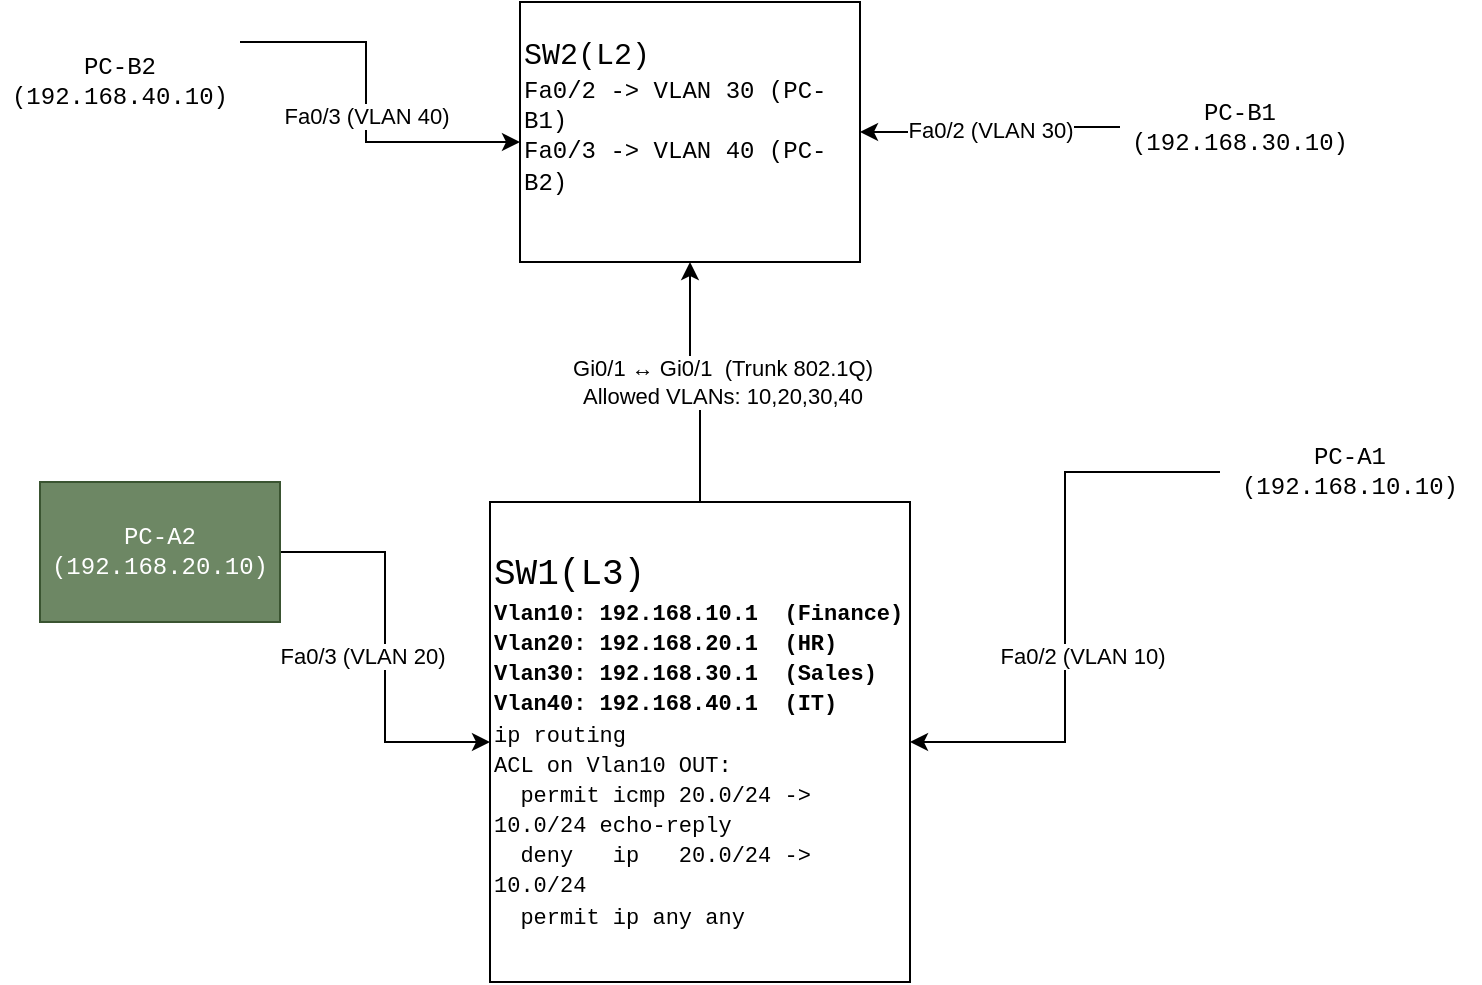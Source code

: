 <mxfile version="28.1.2">
  <diagram name="Page-1" id="QXYrqY7JLHmrndUXmTju">
    <mxGraphModel dx="946" dy="644" grid="1" gridSize="10" guides="1" tooltips="1" connect="1" arrows="1" fold="1" page="1" pageScale="1" pageWidth="850" pageHeight="1100" math="0" shadow="0">
      <root>
        <mxCell id="0" />
        <mxCell id="1" parent="0" />
        <mxCell id="odt1xIOpjMxUEYzNFtCi-1" value="&lt;div&gt;&lt;font style=&quot;font-size: 15px;&quot; face=&quot;Courier New&quot;&gt;SW2(L2)&lt;/font&gt;&lt;/div&gt;&lt;div&gt;&lt;font face=&quot;Courier New&quot;&gt;Fa0/2 -&amp;gt; VLAN 30 (PC-B1)&lt;/font&gt;&lt;/div&gt;&lt;div&gt;&lt;font face=&quot;Courier New&quot;&gt;Fa0/3 -&amp;gt; VLAN 40 (PC-B2)&lt;/font&gt;&lt;/div&gt;&lt;div&gt;&lt;br&gt;&lt;/div&gt;" style="rounded=0;whiteSpace=wrap;html=1;align=left;" vertex="1" parent="1">
          <mxGeometry x="310" y="90" width="170" height="130" as="geometry" />
        </mxCell>
        <mxCell id="odt1xIOpjMxUEYzNFtCi-16" value="" style="edgeStyle=orthogonalEdgeStyle;rounded=0;orthogonalLoop=1;jettySize=auto;html=1;" edge="1" parent="1" source="odt1xIOpjMxUEYzNFtCi-2" target="odt1xIOpjMxUEYzNFtCi-1">
          <mxGeometry relative="1" as="geometry" />
        </mxCell>
        <mxCell id="odt1xIOpjMxUEYzNFtCi-17" value="&lt;div&gt;Gi0/1 ↔ Gi0/1&amp;nbsp; (Trunk 802.1Q)&lt;/div&gt;&lt;div&gt;Allowed VLANs: 10,20,30,40&lt;/div&gt;" style="edgeLabel;html=1;align=center;verticalAlign=middle;resizable=0;points=[];" vertex="1" connectable="0" parent="odt1xIOpjMxUEYzNFtCi-16">
          <mxGeometry x="-0.14" relative="1" as="geometry">
            <mxPoint x="11" y="-6" as="offset" />
          </mxGeometry>
        </mxCell>
        <mxCell id="odt1xIOpjMxUEYzNFtCi-2" value="&lt;div style=&quot;&quot;&gt;&lt;font style=&quot;font-size: 18px;&quot; face=&quot;Courier New&quot;&gt;SW1(L3)&lt;/font&gt;&lt;/div&gt;&lt;div&gt;&lt;font style=&quot;font-size: 11px;&quot; face=&quot;Courier New&quot;&gt;&lt;b&gt;Vlan10: 192.168.10.1&amp;nbsp; (Finance)&lt;/b&gt;&lt;/font&gt;&lt;/div&gt;&lt;div&gt;&lt;font style=&quot;font-size: 11px;&quot; face=&quot;Courier New&quot;&gt;&lt;b&gt;Vlan20: 192.168.20.1&amp;nbsp; (HR)&lt;/b&gt;&lt;/font&gt;&lt;/div&gt;&lt;div&gt;&lt;font style=&quot;font-size: 11px;&quot; face=&quot;Courier New&quot;&gt;&lt;b&gt;Vlan30: 192.168.30.1&amp;nbsp; (Sales)&lt;/b&gt;&lt;/font&gt;&lt;/div&gt;&lt;div&gt;&lt;font style=&quot;font-size: 11px;&quot; face=&quot;Courier New&quot;&gt;&lt;b&gt;Vlan40: 192.168.40.1&amp;nbsp; (IT)&lt;/b&gt;&lt;/font&gt;&lt;/div&gt;&lt;div&gt;&lt;font style=&quot;font-size: 11px;&quot; face=&quot;Courier New&quot;&gt;ip routing&lt;/font&gt;&lt;/div&gt;&lt;div&gt;&lt;font style=&quot;font-size: 11px;&quot; face=&quot;Courier New&quot;&gt;ACL on Vlan10 OUT:&lt;/font&gt;&lt;/div&gt;&lt;div&gt;&lt;font style=&quot;font-size: 11px;&quot; face=&quot;Courier New&quot;&gt;&amp;nbsp; permit icmp 20.0/24 -&amp;gt; 10.0/24 echo-reply&lt;/font&gt;&lt;/div&gt;&lt;div&gt;&lt;font style=&quot;font-size: 11px;&quot; face=&quot;Courier New&quot;&gt;&amp;nbsp; deny&amp;nbsp; &amp;nbsp;ip&amp;nbsp; &amp;nbsp;20.0/24 -&amp;gt; 10.0/24&lt;/font&gt;&lt;/div&gt;&lt;div&gt;&lt;font style=&quot;font-size: 11px;&quot; face=&quot;Courier New&quot;&gt;&amp;nbsp; permit ip any any&lt;/font&gt;&lt;/div&gt;" style="rounded=0;whiteSpace=wrap;html=1;align=left;" vertex="1" parent="1">
          <mxGeometry x="295" y="340" width="210" height="240" as="geometry" />
        </mxCell>
        <mxCell id="odt1xIOpjMxUEYzNFtCi-14" value="" style="edgeStyle=orthogonalEdgeStyle;rounded=0;orthogonalLoop=1;jettySize=auto;html=1;" edge="1" parent="1" source="odt1xIOpjMxUEYzNFtCi-3" target="odt1xIOpjMxUEYzNFtCi-1">
          <mxGeometry relative="1" as="geometry">
            <Array as="points">
              <mxPoint x="233" y="110" />
              <mxPoint x="233" y="160" />
            </Array>
          </mxGeometry>
        </mxCell>
        <mxCell id="odt1xIOpjMxUEYzNFtCi-15" value="Fa0/3 (VLAN 40)" style="edgeLabel;html=1;align=center;verticalAlign=middle;resizable=0;points=[];" vertex="1" connectable="0" parent="odt1xIOpjMxUEYzNFtCi-14">
          <mxGeometry x="-0.088" relative="1" as="geometry">
            <mxPoint y="13" as="offset" />
          </mxGeometry>
        </mxCell>
        <mxCell id="odt1xIOpjMxUEYzNFtCi-3" value="&lt;font style=&quot;color: light-dark(rgb(0, 0, 0), rgb(0, 0, 0));&quot;&gt;PC-B2 (192.168.40.10)&lt;/font&gt;" style="rounded=0;whiteSpace=wrap;html=1;fillColor=light-dark(#FFFFFF,#7EA6E0);strokeColor=none;fontFamily=Courier New;" vertex="1" parent="1">
          <mxGeometry x="50" y="90" width="120" height="80" as="geometry" />
        </mxCell>
        <mxCell id="odt1xIOpjMxUEYzNFtCi-9" value="" style="edgeStyle=orthogonalEdgeStyle;rounded=0;orthogonalLoop=1;jettySize=auto;html=1;" edge="1" parent="1" source="odt1xIOpjMxUEYzNFtCi-4" target="odt1xIOpjMxUEYzNFtCi-2">
          <mxGeometry relative="1" as="geometry" />
        </mxCell>
        <mxCell id="odt1xIOpjMxUEYzNFtCi-10" value="Fa0/3 (VLAN 20)" style="edgeLabel;html=1;align=center;verticalAlign=middle;resizable=0;points=[];" vertex="1" connectable="0" parent="odt1xIOpjMxUEYzNFtCi-9">
          <mxGeometry x="0.068" relative="1" as="geometry">
            <mxPoint x="-12" y="-3" as="offset" />
          </mxGeometry>
        </mxCell>
        <mxCell id="odt1xIOpjMxUEYzNFtCi-4" value="PC-A2 (192.168.20.10)" style="rounded=0;whiteSpace=wrap;html=1;fillColor=light-dark(#6D8764,#9AC7BF);strokeColor=#3A5431;fontColor=#ffffff;fontFamily=Courier New;" vertex="1" parent="1">
          <mxGeometry x="70" y="330" width="120" height="70" as="geometry" />
        </mxCell>
        <mxCell id="odt1xIOpjMxUEYzNFtCi-13" value="Fa0/2 (VLAN 30)" style="edgeStyle=orthogonalEdgeStyle;rounded=0;orthogonalLoop=1;jettySize=auto;html=1;" edge="1" parent="1" source="odt1xIOpjMxUEYzNFtCi-5" target="odt1xIOpjMxUEYzNFtCi-1">
          <mxGeometry relative="1" as="geometry" />
        </mxCell>
        <mxCell id="odt1xIOpjMxUEYzNFtCi-5" value="&lt;font style=&quot;color: light-dark(rgb(0, 0, 0), rgb(0, 0, 0));&quot;&gt;PC-B1 (192.168.30.10)&lt;/font&gt;" style="rounded=0;whiteSpace=wrap;html=1;strokeColor=none;fillColor=light-dark(#FFFFFF,#F8CECC);fontFamily=Courier New;" vertex="1" parent="1">
          <mxGeometry x="610" y="115" width="120" height="75" as="geometry" />
        </mxCell>
        <mxCell id="odt1xIOpjMxUEYzNFtCi-7" value="" style="edgeStyle=orthogonalEdgeStyle;rounded=0;orthogonalLoop=1;jettySize=auto;html=1;" edge="1" parent="1" source="odt1xIOpjMxUEYzNFtCi-6" target="odt1xIOpjMxUEYzNFtCi-2">
          <mxGeometry relative="1" as="geometry" />
        </mxCell>
        <mxCell id="odt1xIOpjMxUEYzNFtCi-8" value="Fa0/2 (VLAN 10)" style="edgeLabel;html=1;align=center;verticalAlign=middle;resizable=0;points=[];" vertex="1" connectable="0" parent="odt1xIOpjMxUEYzNFtCi-7">
          <mxGeometry x="0.265" relative="1" as="geometry">
            <mxPoint x="8" y="-14" as="offset" />
          </mxGeometry>
        </mxCell>
        <mxCell id="odt1xIOpjMxUEYzNFtCi-6" value="&lt;font style=&quot;color: light-dark(rgb(0, 0, 0), rgb(0, 0, 0));&quot;&gt;PC-A1 (192.168.10.10)&lt;/font&gt;" style="rounded=0;whiteSpace=wrap;html=1;strokeColor=none;fillColor=light-dark(#FFFFFF,#FFCE9F);fontFamily=Courier New;" vertex="1" parent="1">
          <mxGeometry x="660" y="290" width="130" height="70" as="geometry" />
        </mxCell>
      </root>
    </mxGraphModel>
  </diagram>
</mxfile>
